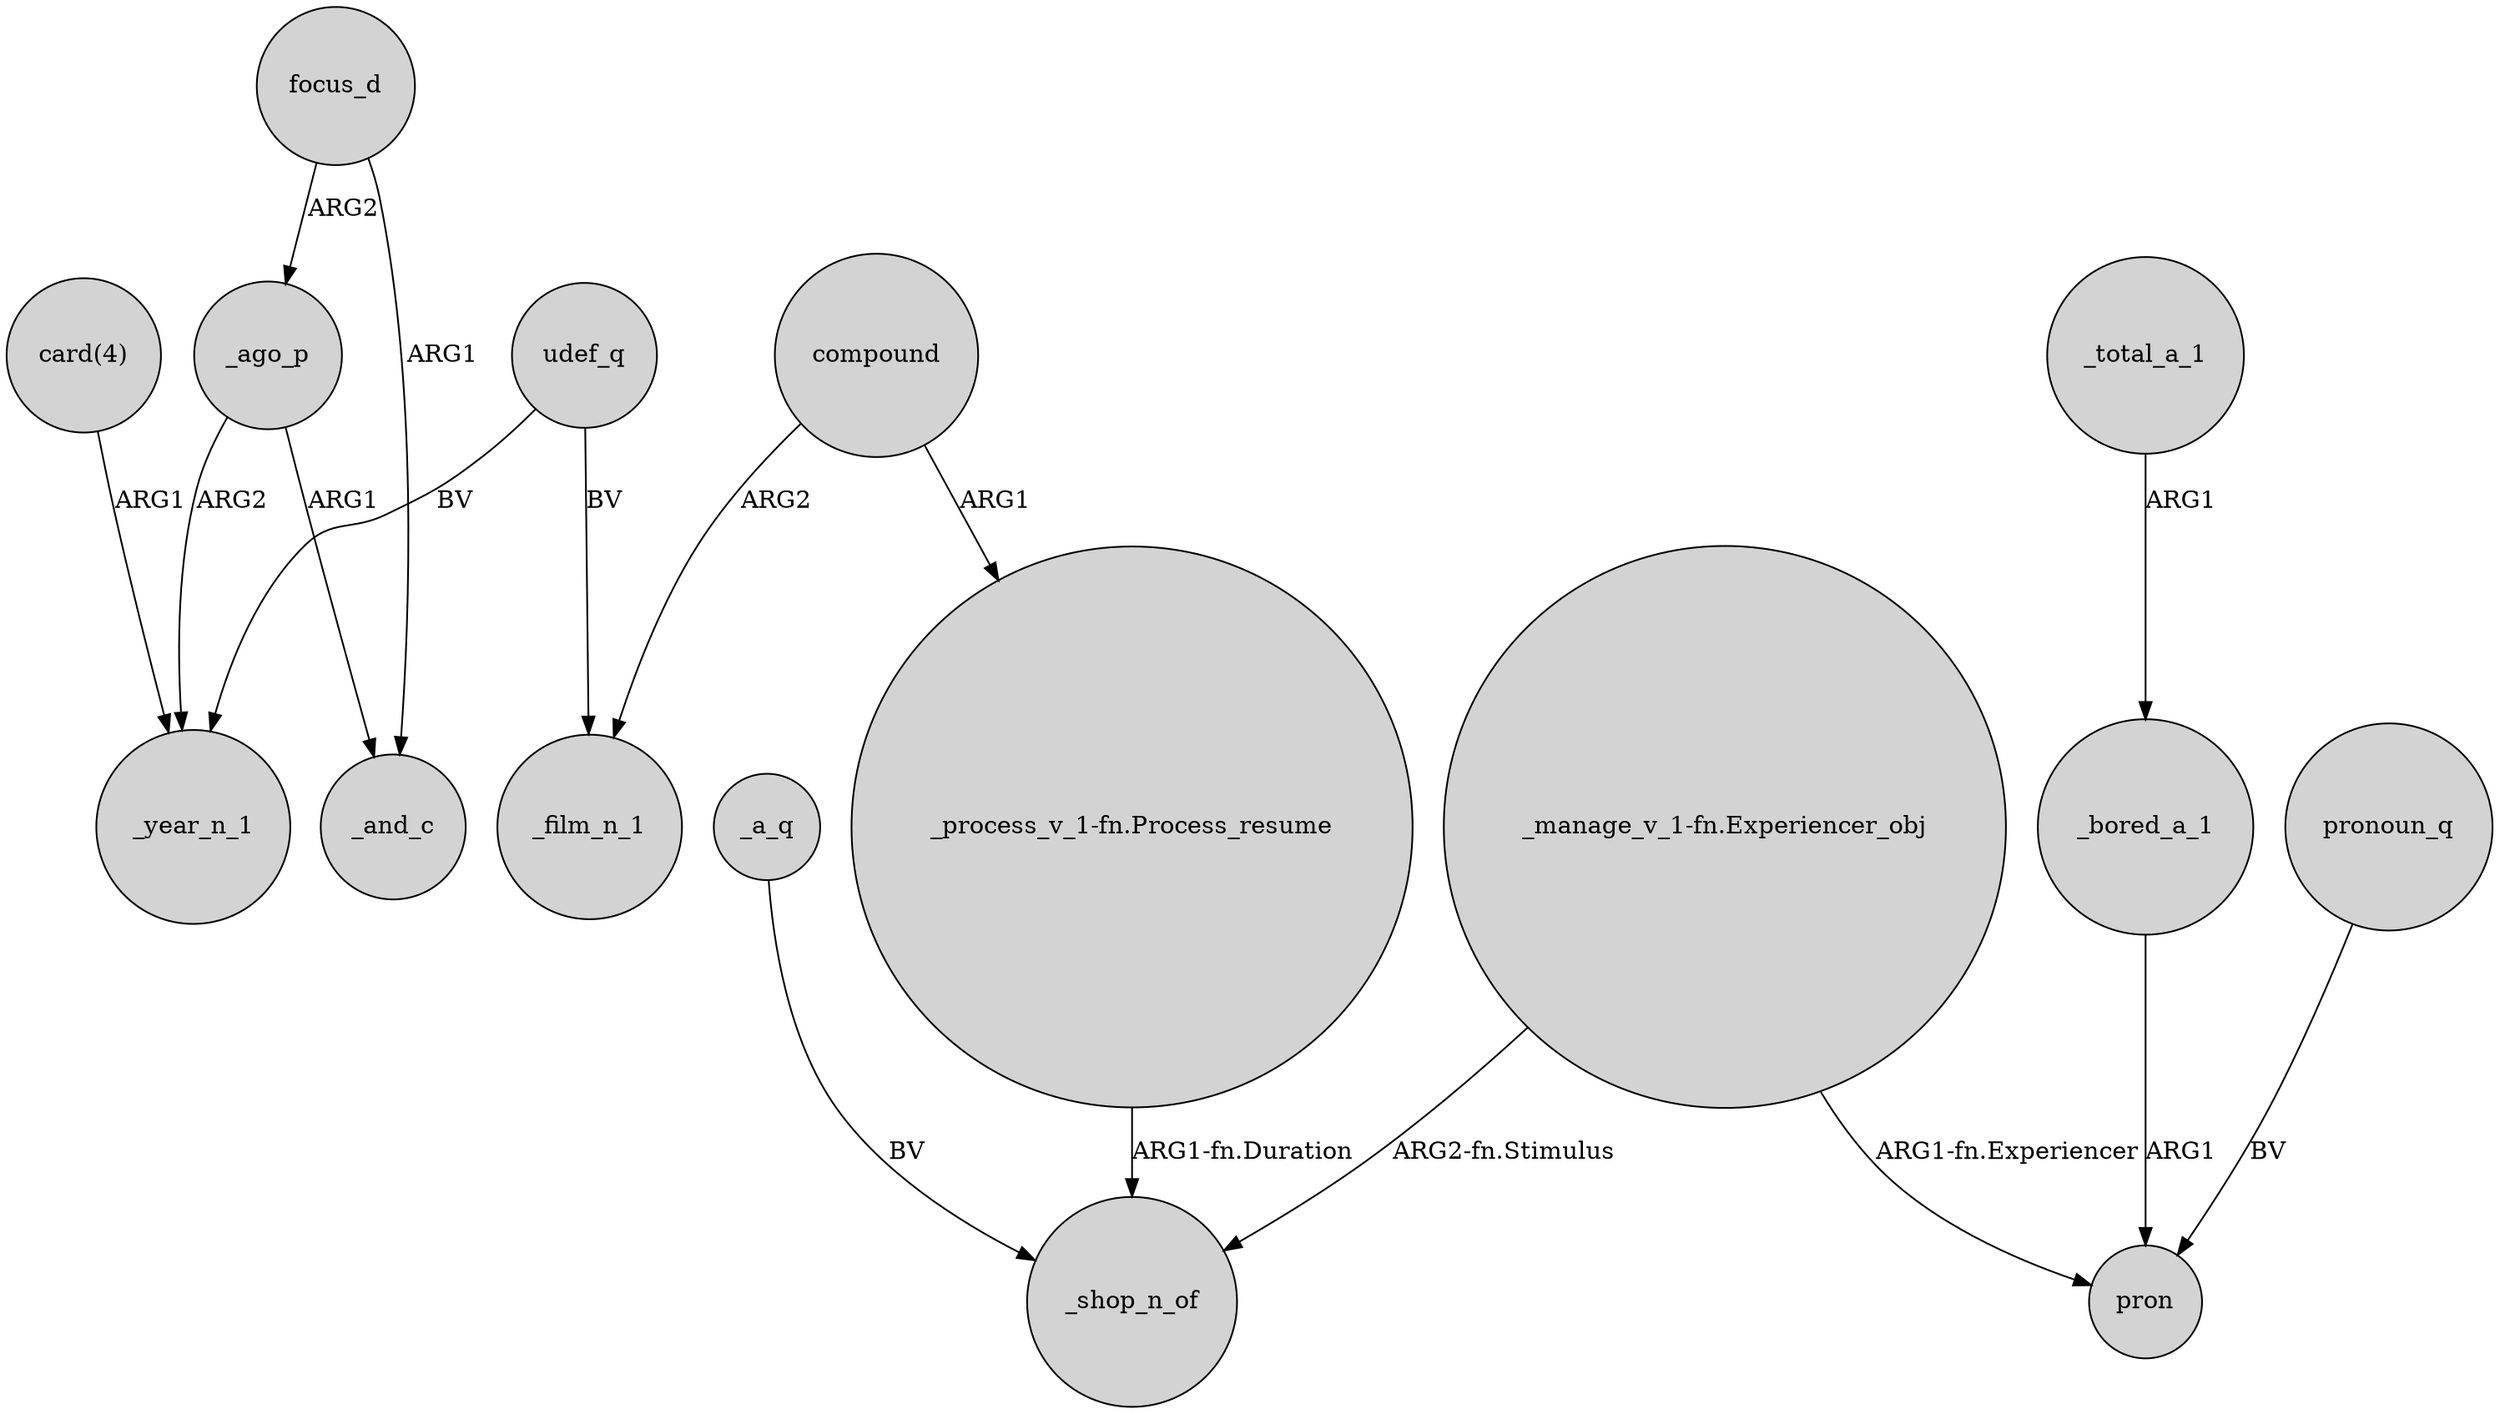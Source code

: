 digraph {
	node [shape=circle style=filled]
	"card(4)" -> _year_n_1 [label=ARG1]
	"_manage_v_1-fn.Experiencer_obj" -> _shop_n_of [label="ARG2-fn.Stimulus"]
	_ago_p -> _and_c [label=ARG1]
	udef_q -> _year_n_1 [label=BV]
	_total_a_1 -> _bored_a_1 [label=ARG1]
	"_manage_v_1-fn.Experiencer_obj" -> pron [label="ARG1-fn.Experiencer"]
	udef_q -> _film_n_1 [label=BV]
	focus_d -> _and_c [label=ARG1]
	"_process_v_1-fn.Process_resume" -> _shop_n_of [label="ARG1-fn.Duration"]
	compound -> "_process_v_1-fn.Process_resume" [label=ARG1]
	pronoun_q -> pron [label=BV]
	_bored_a_1 -> pron [label=ARG1]
	focus_d -> _ago_p [label=ARG2]
	_a_q -> _shop_n_of [label=BV]
	compound -> _film_n_1 [label=ARG2]
	_ago_p -> _year_n_1 [label=ARG2]
}
